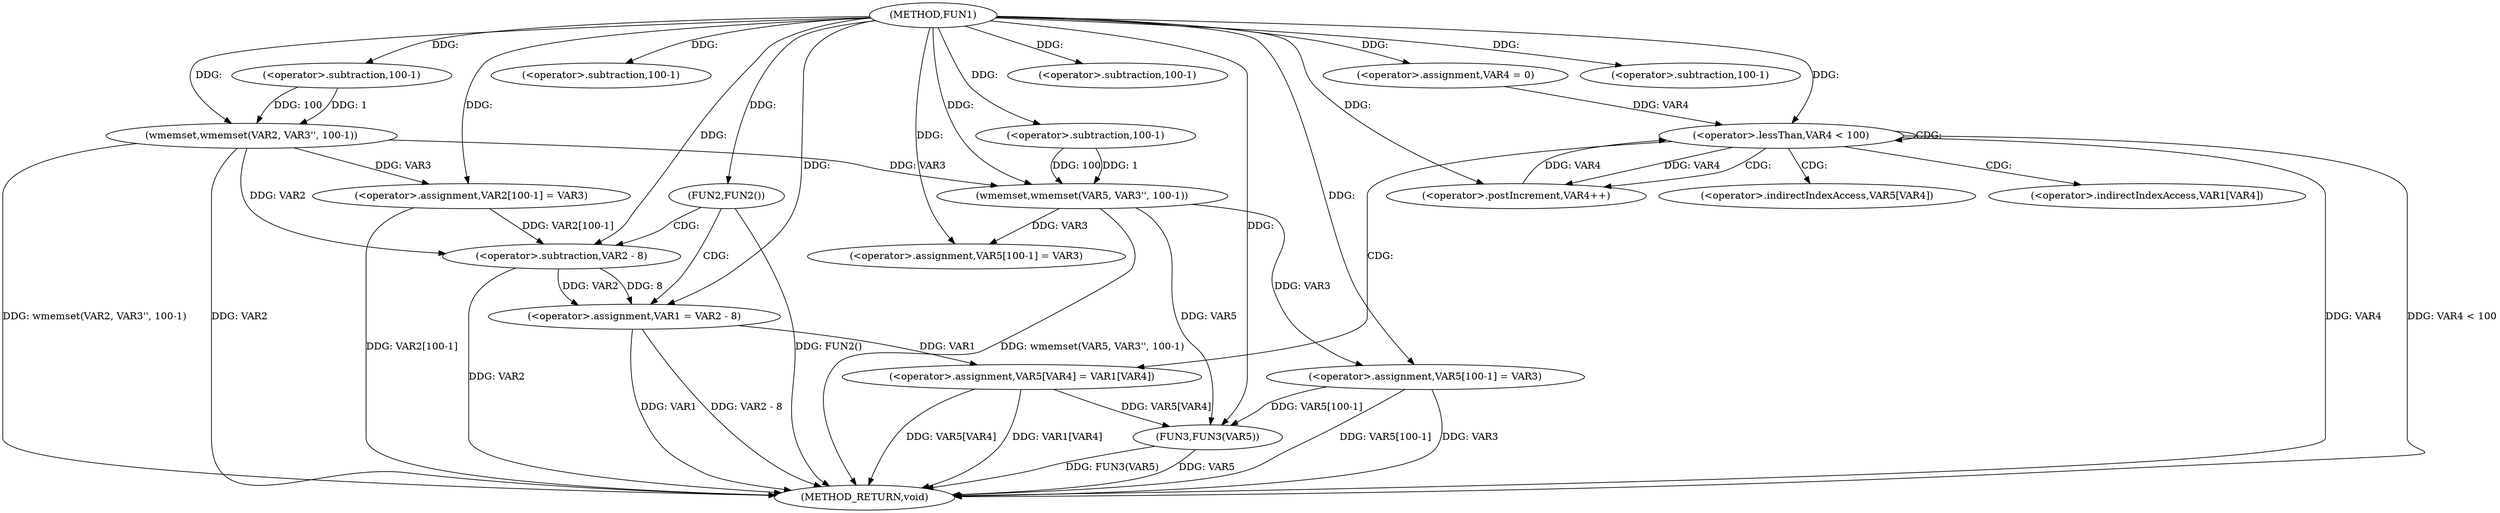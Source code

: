 digraph FUN1 {  
"1000100" [label = "(METHOD,FUN1)" ]
"1000167" [label = "(METHOD_RETURN,void)" ]
"1000104" [label = "(wmemset,wmemset(VAR2, VAR3'', 100-1))" ]
"1000107" [label = "(<operator>.subtraction,100-1)" ]
"1000110" [label = "(<operator>.assignment,VAR2[100-1] = VAR3)" ]
"1000113" [label = "(<operator>.subtraction,100-1)" ]
"1000118" [label = "(FUN2,FUN2())" ]
"1000120" [label = "(<operator>.assignment,VAR1 = VAR2 - 8)" ]
"1000122" [label = "(<operator>.subtraction,VAR2 - 8)" ]
"1000128" [label = "(wmemset,wmemset(VAR5, VAR3'', 100-1))" ]
"1000131" [label = "(<operator>.subtraction,100-1)" ]
"1000134" [label = "(<operator>.assignment,VAR5[100-1] = VAR3)" ]
"1000137" [label = "(<operator>.subtraction,100-1)" ]
"1000142" [label = "(<operator>.assignment,VAR4 = 0)" ]
"1000145" [label = "(<operator>.lessThan,VAR4 < 100)" ]
"1000148" [label = "(<operator>.postIncrement,VAR4++)" ]
"1000151" [label = "(<operator>.assignment,VAR5[VAR4] = VAR1[VAR4])" ]
"1000158" [label = "(<operator>.assignment,VAR5[100-1] = VAR3)" ]
"1000161" [label = "(<operator>.subtraction,100-1)" ]
"1000165" [label = "(FUN3,FUN3(VAR5))" ]
"1000152" [label = "(<operator>.indirectIndexAccess,VAR5[VAR4])" ]
"1000155" [label = "(<operator>.indirectIndexAccess,VAR1[VAR4])" ]
  "1000158" -> "1000167"  [ label = "DDG: VAR5[100-1]"] 
  "1000158" -> "1000167"  [ label = "DDG: VAR3"] 
  "1000104" -> "1000167"  [ label = "DDG: wmemset(VAR2, VAR3'', 100-1)"] 
  "1000104" -> "1000167"  [ label = "DDG: VAR2"] 
  "1000122" -> "1000167"  [ label = "DDG: VAR2"] 
  "1000120" -> "1000167"  [ label = "DDG: VAR1"] 
  "1000118" -> "1000167"  [ label = "DDG: FUN2()"] 
  "1000128" -> "1000167"  [ label = "DDG: wmemset(VAR5, VAR3'', 100-1)"] 
  "1000145" -> "1000167"  [ label = "DDG: VAR4"] 
  "1000165" -> "1000167"  [ label = "DDG: FUN3(VAR5)"] 
  "1000165" -> "1000167"  [ label = "DDG: VAR5"] 
  "1000151" -> "1000167"  [ label = "DDG: VAR5[VAR4]"] 
  "1000151" -> "1000167"  [ label = "DDG: VAR1[VAR4]"] 
  "1000120" -> "1000167"  [ label = "DDG: VAR2 - 8"] 
  "1000145" -> "1000167"  [ label = "DDG: VAR4 < 100"] 
  "1000110" -> "1000167"  [ label = "DDG: VAR2[100-1]"] 
  "1000100" -> "1000104"  [ label = "DDG: "] 
  "1000107" -> "1000104"  [ label = "DDG: 100"] 
  "1000107" -> "1000104"  [ label = "DDG: 1"] 
  "1000100" -> "1000107"  [ label = "DDG: "] 
  "1000104" -> "1000110"  [ label = "DDG: VAR3"] 
  "1000100" -> "1000110"  [ label = "DDG: "] 
  "1000100" -> "1000113"  [ label = "DDG: "] 
  "1000100" -> "1000118"  [ label = "DDG: "] 
  "1000122" -> "1000120"  [ label = "DDG: VAR2"] 
  "1000122" -> "1000120"  [ label = "DDG: 8"] 
  "1000100" -> "1000120"  [ label = "DDG: "] 
  "1000104" -> "1000122"  [ label = "DDG: VAR2"] 
  "1000110" -> "1000122"  [ label = "DDG: VAR2[100-1]"] 
  "1000100" -> "1000122"  [ label = "DDG: "] 
  "1000100" -> "1000128"  [ label = "DDG: "] 
  "1000104" -> "1000128"  [ label = "DDG: VAR3"] 
  "1000131" -> "1000128"  [ label = "DDG: 100"] 
  "1000131" -> "1000128"  [ label = "DDG: 1"] 
  "1000100" -> "1000131"  [ label = "DDG: "] 
  "1000128" -> "1000134"  [ label = "DDG: VAR3"] 
  "1000100" -> "1000134"  [ label = "DDG: "] 
  "1000100" -> "1000137"  [ label = "DDG: "] 
  "1000100" -> "1000142"  [ label = "DDG: "] 
  "1000148" -> "1000145"  [ label = "DDG: VAR4"] 
  "1000142" -> "1000145"  [ label = "DDG: VAR4"] 
  "1000100" -> "1000145"  [ label = "DDG: "] 
  "1000145" -> "1000148"  [ label = "DDG: VAR4"] 
  "1000100" -> "1000148"  [ label = "DDG: "] 
  "1000120" -> "1000151"  [ label = "DDG: VAR1"] 
  "1000100" -> "1000158"  [ label = "DDG: "] 
  "1000128" -> "1000158"  [ label = "DDG: VAR3"] 
  "1000100" -> "1000161"  [ label = "DDG: "] 
  "1000158" -> "1000165"  [ label = "DDG: VAR5[100-1]"] 
  "1000151" -> "1000165"  [ label = "DDG: VAR5[VAR4]"] 
  "1000128" -> "1000165"  [ label = "DDG: VAR5"] 
  "1000100" -> "1000165"  [ label = "DDG: "] 
  "1000118" -> "1000120"  [ label = "CDG: "] 
  "1000118" -> "1000122"  [ label = "CDG: "] 
  "1000145" -> "1000155"  [ label = "CDG: "] 
  "1000145" -> "1000151"  [ label = "CDG: "] 
  "1000145" -> "1000145"  [ label = "CDG: "] 
  "1000145" -> "1000152"  [ label = "CDG: "] 
  "1000145" -> "1000148"  [ label = "CDG: "] 
}
